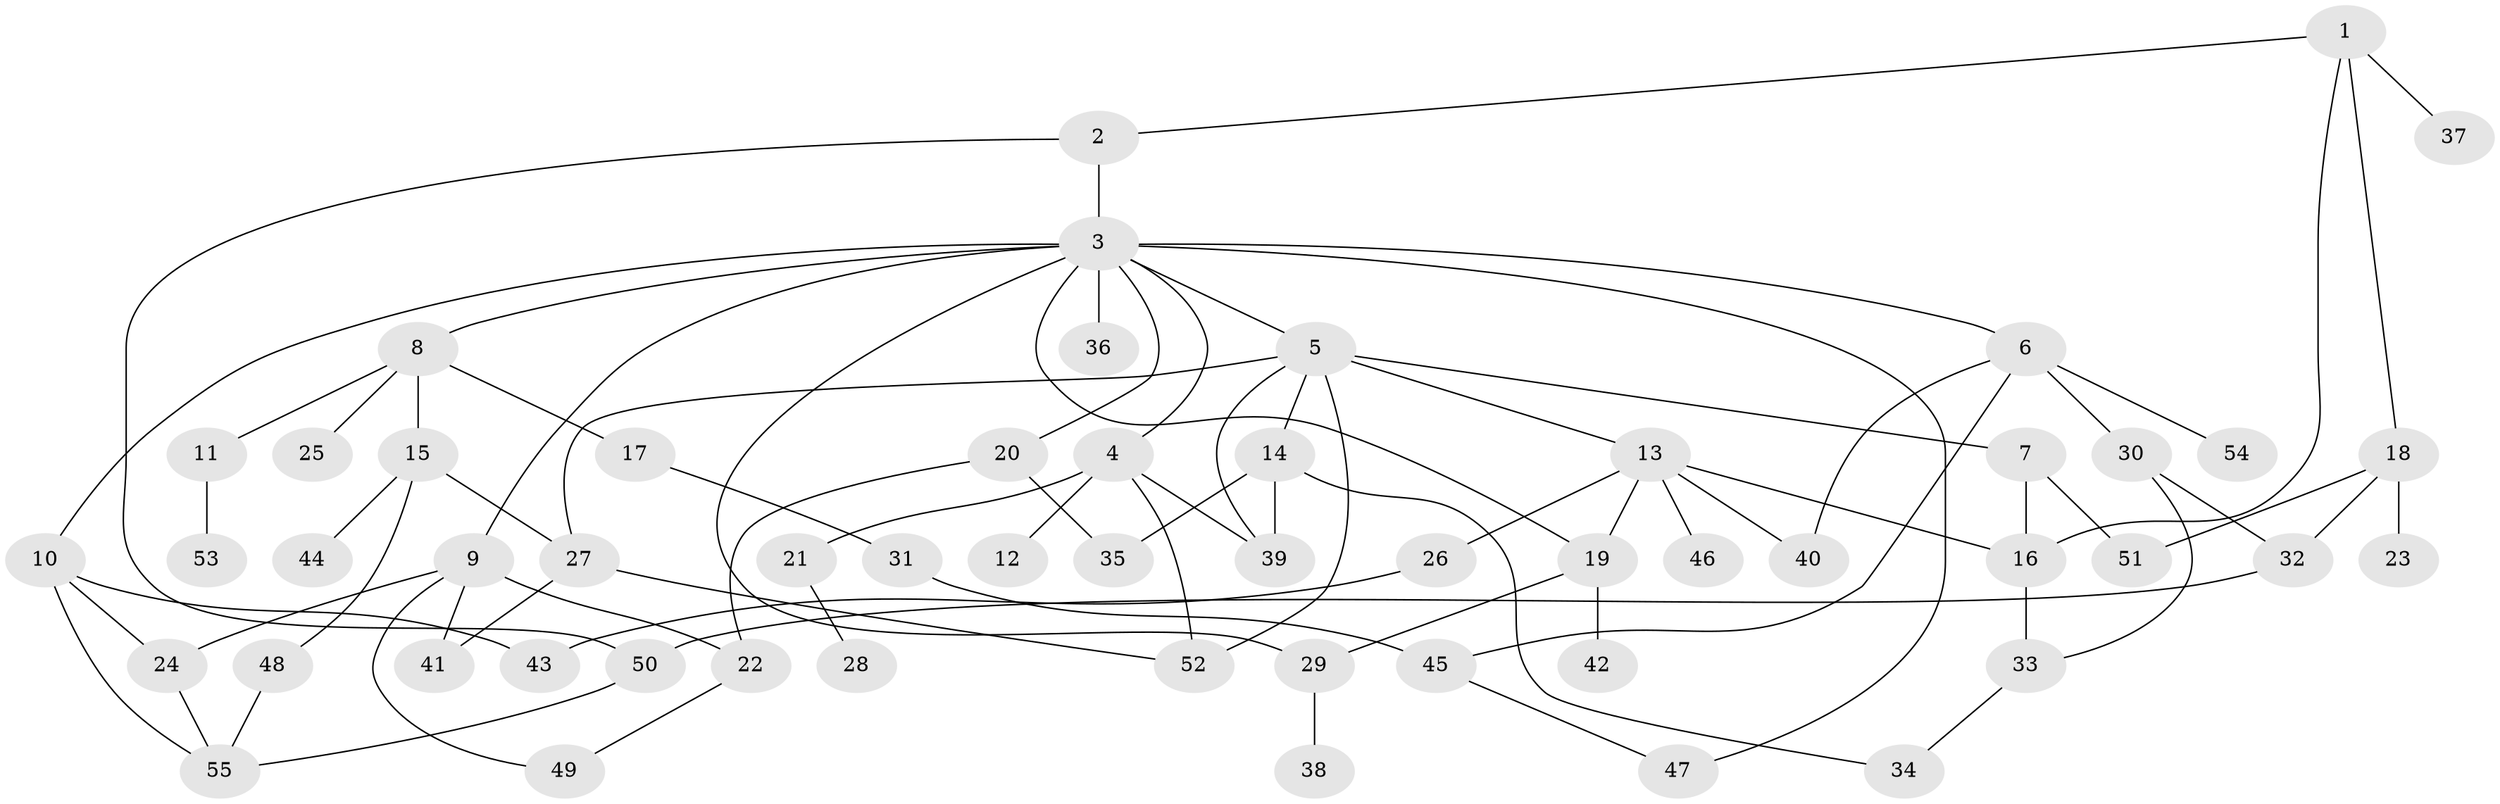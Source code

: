 // Generated by graph-tools (version 1.1) at 2025/00/03/09/25 03:00:56]
// undirected, 55 vertices, 80 edges
graph export_dot {
graph [start="1"]
  node [color=gray90,style=filled];
  1;
  2;
  3;
  4;
  5;
  6;
  7;
  8;
  9;
  10;
  11;
  12;
  13;
  14;
  15;
  16;
  17;
  18;
  19;
  20;
  21;
  22;
  23;
  24;
  25;
  26;
  27;
  28;
  29;
  30;
  31;
  32;
  33;
  34;
  35;
  36;
  37;
  38;
  39;
  40;
  41;
  42;
  43;
  44;
  45;
  46;
  47;
  48;
  49;
  50;
  51;
  52;
  53;
  54;
  55;
  1 -- 2;
  1 -- 18;
  1 -- 37;
  1 -- 16;
  2 -- 3;
  2 -- 50;
  3 -- 4;
  3 -- 5;
  3 -- 6;
  3 -- 8;
  3 -- 9;
  3 -- 10;
  3 -- 19;
  3 -- 20;
  3 -- 29;
  3 -- 36;
  3 -- 47;
  4 -- 12;
  4 -- 21;
  4 -- 39;
  4 -- 52;
  5 -- 7;
  5 -- 13;
  5 -- 14;
  5 -- 52;
  5 -- 39;
  5 -- 27;
  6 -- 30;
  6 -- 40;
  6 -- 54;
  6 -- 45;
  7 -- 16;
  7 -- 51;
  8 -- 11;
  8 -- 15;
  8 -- 17;
  8 -- 25;
  9 -- 22;
  9 -- 24;
  9 -- 41;
  9 -- 49;
  10 -- 55;
  10 -- 43;
  10 -- 24;
  11 -- 53;
  13 -- 16;
  13 -- 26;
  13 -- 46;
  13 -- 19;
  13 -- 40;
  14 -- 34;
  14 -- 39;
  14 -- 35;
  15 -- 27;
  15 -- 44;
  15 -- 48;
  16 -- 33;
  17 -- 31;
  18 -- 23;
  18 -- 32;
  18 -- 51;
  19 -- 42;
  19 -- 29;
  20 -- 35;
  20 -- 22;
  21 -- 28;
  22 -- 49;
  24 -- 55;
  26 -- 43;
  27 -- 41;
  27 -- 52;
  29 -- 38;
  30 -- 33;
  30 -- 32;
  31 -- 45;
  32 -- 50;
  33 -- 34;
  45 -- 47;
  48 -- 55;
  50 -- 55;
}
